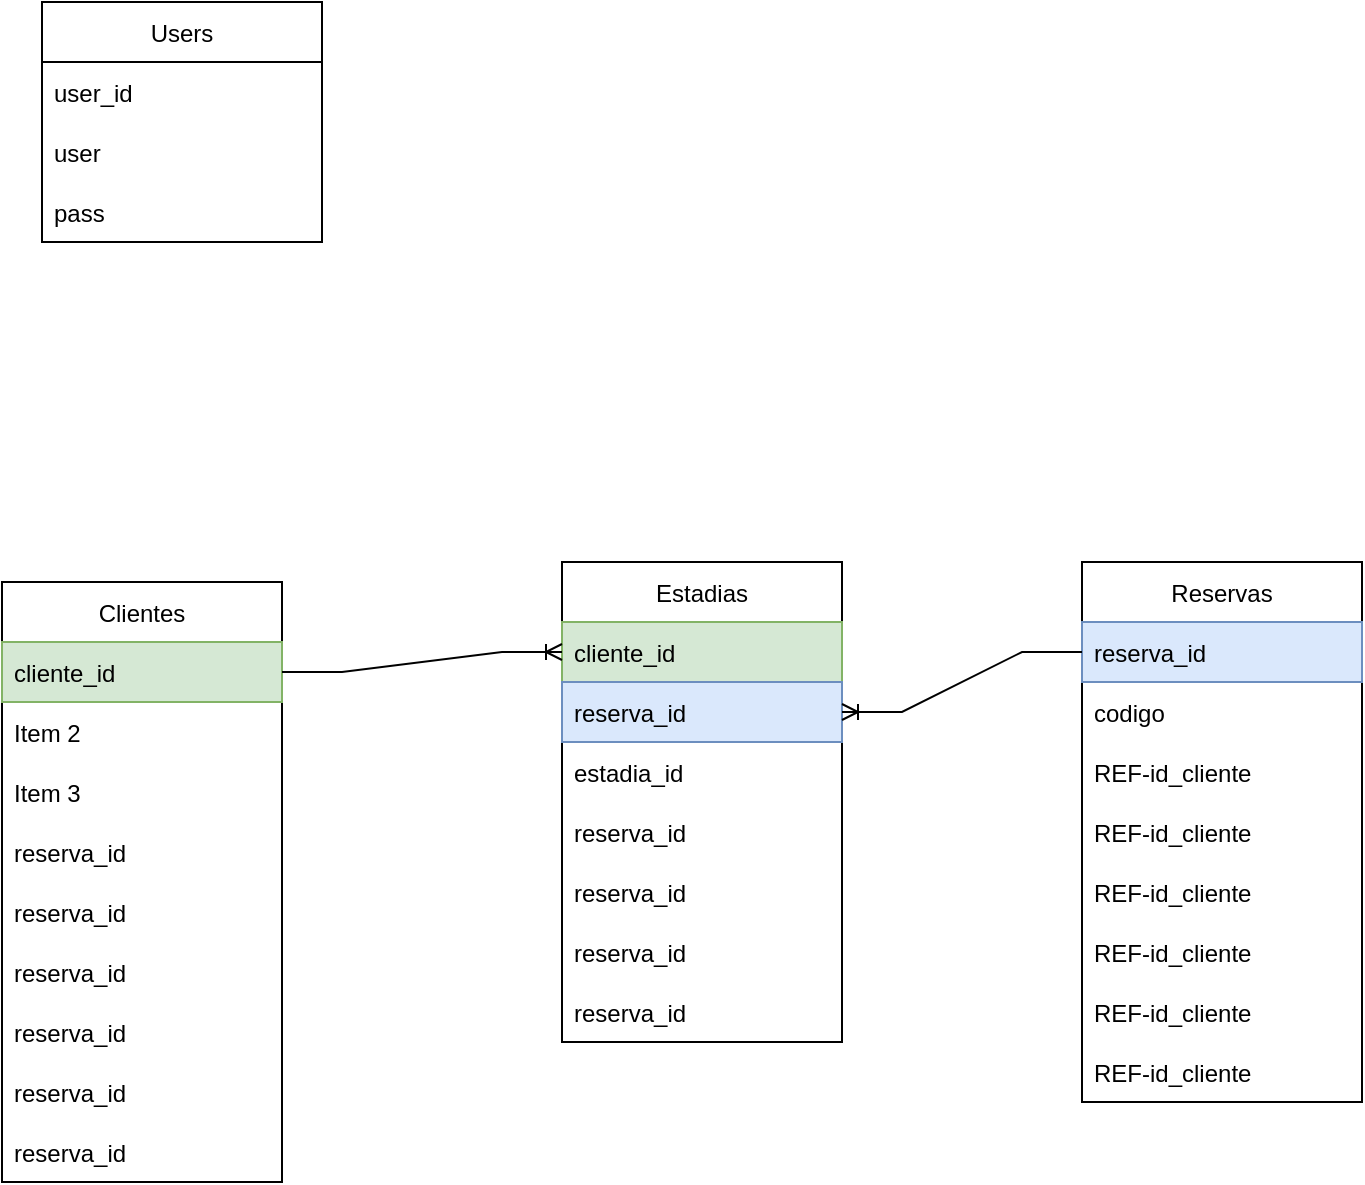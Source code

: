 <mxfile version="16.2.7" type="github">
  <diagram id="nLNuDhBcxOulg_1jgsw2" name="Page-1">
    <mxGraphModel dx="1447" dy="757" grid="1" gridSize="10" guides="1" tooltips="1" connect="1" arrows="1" fold="1" page="1" pageScale="1" pageWidth="827" pageHeight="1169" math="0" shadow="0">
      <root>
        <mxCell id="0" />
        <mxCell id="1" parent="0" />
        <mxCell id="UxwG2nhsopdXGxE57FWr-1" value="Users" style="swimlane;fontStyle=0;childLayout=stackLayout;horizontal=1;startSize=30;horizontalStack=0;resizeParent=1;resizeParentMax=0;resizeLast=0;collapsible=1;marginBottom=0;" vertex="1" parent="1">
          <mxGeometry x="60" y="60" width="140" height="120" as="geometry" />
        </mxCell>
        <mxCell id="UxwG2nhsopdXGxE57FWr-2" value="user_id" style="text;strokeColor=none;fillColor=none;align=left;verticalAlign=middle;spacingLeft=4;spacingRight=4;overflow=hidden;points=[[0,0.5],[1,0.5]];portConstraint=eastwest;rotatable=0;" vertex="1" parent="UxwG2nhsopdXGxE57FWr-1">
          <mxGeometry y="30" width="140" height="30" as="geometry" />
        </mxCell>
        <mxCell id="UxwG2nhsopdXGxE57FWr-3" value="user" style="text;strokeColor=none;fillColor=none;align=left;verticalAlign=middle;spacingLeft=4;spacingRight=4;overflow=hidden;points=[[0,0.5],[1,0.5]];portConstraint=eastwest;rotatable=0;" vertex="1" parent="UxwG2nhsopdXGxE57FWr-1">
          <mxGeometry y="60" width="140" height="30" as="geometry" />
        </mxCell>
        <mxCell id="UxwG2nhsopdXGxE57FWr-4" value="pass" style="text;strokeColor=none;fillColor=none;align=left;verticalAlign=middle;spacingLeft=4;spacingRight=4;overflow=hidden;points=[[0,0.5],[1,0.5]];portConstraint=eastwest;rotatable=0;" vertex="1" parent="UxwG2nhsopdXGxE57FWr-1">
          <mxGeometry y="90" width="140" height="30" as="geometry" />
        </mxCell>
        <mxCell id="UxwG2nhsopdXGxE57FWr-5" value="Reservas" style="swimlane;fontStyle=0;childLayout=stackLayout;horizontal=1;startSize=30;horizontalStack=0;resizeParent=1;resizeParentMax=0;resizeLast=0;collapsible=1;marginBottom=0;" vertex="1" parent="1">
          <mxGeometry x="580" y="340" width="140" height="270" as="geometry" />
        </mxCell>
        <mxCell id="UxwG2nhsopdXGxE57FWr-6" value="reserva_id" style="text;strokeColor=#6c8ebf;fillColor=#dae8fc;align=left;verticalAlign=middle;spacingLeft=4;spacingRight=4;overflow=hidden;points=[[0,0.5],[1,0.5]];portConstraint=eastwest;rotatable=0;" vertex="1" parent="UxwG2nhsopdXGxE57FWr-5">
          <mxGeometry y="30" width="140" height="30" as="geometry" />
        </mxCell>
        <mxCell id="UxwG2nhsopdXGxE57FWr-7" value="codigo" style="text;strokeColor=none;fillColor=none;align=left;verticalAlign=middle;spacingLeft=4;spacingRight=4;overflow=hidden;points=[[0,0.5],[1,0.5]];portConstraint=eastwest;rotatable=0;" vertex="1" parent="UxwG2nhsopdXGxE57FWr-5">
          <mxGeometry y="60" width="140" height="30" as="geometry" />
        </mxCell>
        <mxCell id="UxwG2nhsopdXGxE57FWr-22" value="REF-id_cliente" style="text;strokeColor=none;fillColor=none;align=left;verticalAlign=middle;spacingLeft=4;spacingRight=4;overflow=hidden;points=[[0,0.5],[1,0.5]];portConstraint=eastwest;rotatable=0;" vertex="1" parent="UxwG2nhsopdXGxE57FWr-5">
          <mxGeometry y="90" width="140" height="30" as="geometry" />
        </mxCell>
        <mxCell id="UxwG2nhsopdXGxE57FWr-8" value="REF-id_cliente" style="text;strokeColor=none;fillColor=none;align=left;verticalAlign=middle;spacingLeft=4;spacingRight=4;overflow=hidden;points=[[0,0.5],[1,0.5]];portConstraint=eastwest;rotatable=0;" vertex="1" parent="UxwG2nhsopdXGxE57FWr-5">
          <mxGeometry y="120" width="140" height="30" as="geometry" />
        </mxCell>
        <mxCell id="UxwG2nhsopdXGxE57FWr-34" value="REF-id_cliente" style="text;strokeColor=none;fillColor=none;align=left;verticalAlign=middle;spacingLeft=4;spacingRight=4;overflow=hidden;points=[[0,0.5],[1,0.5]];portConstraint=eastwest;rotatable=0;" vertex="1" parent="UxwG2nhsopdXGxE57FWr-5">
          <mxGeometry y="150" width="140" height="30" as="geometry" />
        </mxCell>
        <mxCell id="UxwG2nhsopdXGxE57FWr-35" value="REF-id_cliente" style="text;strokeColor=none;fillColor=none;align=left;verticalAlign=middle;spacingLeft=4;spacingRight=4;overflow=hidden;points=[[0,0.5],[1,0.5]];portConstraint=eastwest;rotatable=0;" vertex="1" parent="UxwG2nhsopdXGxE57FWr-5">
          <mxGeometry y="180" width="140" height="30" as="geometry" />
        </mxCell>
        <mxCell id="UxwG2nhsopdXGxE57FWr-36" value="REF-id_cliente" style="text;strokeColor=none;fillColor=none;align=left;verticalAlign=middle;spacingLeft=4;spacingRight=4;overflow=hidden;points=[[0,0.5],[1,0.5]];portConstraint=eastwest;rotatable=0;" vertex="1" parent="UxwG2nhsopdXGxE57FWr-5">
          <mxGeometry y="210" width="140" height="30" as="geometry" />
        </mxCell>
        <mxCell id="UxwG2nhsopdXGxE57FWr-37" value="REF-id_cliente" style="text;strokeColor=none;fillColor=none;align=left;verticalAlign=middle;spacingLeft=4;spacingRight=4;overflow=hidden;points=[[0,0.5],[1,0.5]];portConstraint=eastwest;rotatable=0;" vertex="1" parent="UxwG2nhsopdXGxE57FWr-5">
          <mxGeometry y="240" width="140" height="30" as="geometry" />
        </mxCell>
        <mxCell id="UxwG2nhsopdXGxE57FWr-9" value="Clientes" style="swimlane;fontStyle=0;childLayout=stackLayout;horizontal=1;startSize=30;horizontalStack=0;resizeParent=1;resizeParentMax=0;resizeLast=0;collapsible=1;marginBottom=0;" vertex="1" parent="1">
          <mxGeometry x="40" y="350" width="140" height="300" as="geometry" />
        </mxCell>
        <mxCell id="UxwG2nhsopdXGxE57FWr-10" value="cliente_id" style="text;strokeColor=#82b366;fillColor=#d5e8d4;align=left;verticalAlign=middle;spacingLeft=4;spacingRight=4;overflow=hidden;points=[[0,0.5],[1,0.5]];portConstraint=eastwest;rotatable=0;" vertex="1" parent="UxwG2nhsopdXGxE57FWr-9">
          <mxGeometry y="30" width="140" height="30" as="geometry" />
        </mxCell>
        <mxCell id="UxwG2nhsopdXGxE57FWr-11" value="Item 2" style="text;strokeColor=none;fillColor=none;align=left;verticalAlign=middle;spacingLeft=4;spacingRight=4;overflow=hidden;points=[[0,0.5],[1,0.5]];portConstraint=eastwest;rotatable=0;" vertex="1" parent="UxwG2nhsopdXGxE57FWr-9">
          <mxGeometry y="60" width="140" height="30" as="geometry" />
        </mxCell>
        <mxCell id="UxwG2nhsopdXGxE57FWr-12" value="Item 3" style="text;strokeColor=none;fillColor=none;align=left;verticalAlign=middle;spacingLeft=4;spacingRight=4;overflow=hidden;points=[[0,0.5],[1,0.5]];portConstraint=eastwest;rotatable=0;" vertex="1" parent="UxwG2nhsopdXGxE57FWr-9">
          <mxGeometry y="90" width="140" height="30" as="geometry" />
        </mxCell>
        <mxCell id="UxwG2nhsopdXGxE57FWr-23" value="reserva_id" style="text;strokeColor=none;fillColor=none;align=left;verticalAlign=middle;spacingLeft=4;spacingRight=4;overflow=hidden;points=[[0,0.5],[1,0.5]];portConstraint=eastwest;rotatable=0;" vertex="1" parent="UxwG2nhsopdXGxE57FWr-9">
          <mxGeometry y="120" width="140" height="30" as="geometry" />
        </mxCell>
        <mxCell id="UxwG2nhsopdXGxE57FWr-24" value="reserva_id" style="text;strokeColor=none;fillColor=none;align=left;verticalAlign=middle;spacingLeft=4;spacingRight=4;overflow=hidden;points=[[0,0.5],[1,0.5]];portConstraint=eastwest;rotatable=0;" vertex="1" parent="UxwG2nhsopdXGxE57FWr-9">
          <mxGeometry y="150" width="140" height="30" as="geometry" />
        </mxCell>
        <mxCell id="UxwG2nhsopdXGxE57FWr-26" value="reserva_id" style="text;strokeColor=none;fillColor=none;align=left;verticalAlign=middle;spacingLeft=4;spacingRight=4;overflow=hidden;points=[[0,0.5],[1,0.5]];portConstraint=eastwest;rotatable=0;" vertex="1" parent="UxwG2nhsopdXGxE57FWr-9">
          <mxGeometry y="180" width="140" height="30" as="geometry" />
        </mxCell>
        <mxCell id="UxwG2nhsopdXGxE57FWr-27" value="reserva_id" style="text;strokeColor=none;fillColor=none;align=left;verticalAlign=middle;spacingLeft=4;spacingRight=4;overflow=hidden;points=[[0,0.5],[1,0.5]];portConstraint=eastwest;rotatable=0;" vertex="1" parent="UxwG2nhsopdXGxE57FWr-9">
          <mxGeometry y="210" width="140" height="30" as="geometry" />
        </mxCell>
        <mxCell id="UxwG2nhsopdXGxE57FWr-28" value="reserva_id" style="text;strokeColor=none;fillColor=none;align=left;verticalAlign=middle;spacingLeft=4;spacingRight=4;overflow=hidden;points=[[0,0.5],[1,0.5]];portConstraint=eastwest;rotatable=0;" vertex="1" parent="UxwG2nhsopdXGxE57FWr-9">
          <mxGeometry y="240" width="140" height="30" as="geometry" />
        </mxCell>
        <mxCell id="UxwG2nhsopdXGxE57FWr-29" value="reserva_id" style="text;strokeColor=none;fillColor=none;align=left;verticalAlign=middle;spacingLeft=4;spacingRight=4;overflow=hidden;points=[[0,0.5],[1,0.5]];portConstraint=eastwest;rotatable=0;" vertex="1" parent="UxwG2nhsopdXGxE57FWr-9">
          <mxGeometry y="270" width="140" height="30" as="geometry" />
        </mxCell>
        <mxCell id="UxwG2nhsopdXGxE57FWr-13" value="Estadias" style="swimlane;fontStyle=0;childLayout=stackLayout;horizontal=1;startSize=30;horizontalStack=0;resizeParent=1;resizeParentMax=0;resizeLast=0;collapsible=1;marginBottom=0;" vertex="1" parent="1">
          <mxGeometry x="320" y="340" width="140" height="240" as="geometry" />
        </mxCell>
        <mxCell id="UxwG2nhsopdXGxE57FWr-14" value="cliente_id" style="text;strokeColor=#82b366;fillColor=#d5e8d4;align=left;verticalAlign=middle;spacingLeft=4;spacingRight=4;overflow=hidden;points=[[0,0.5],[1,0.5]];portConstraint=eastwest;rotatable=0;" vertex="1" parent="UxwG2nhsopdXGxE57FWr-13">
          <mxGeometry y="30" width="140" height="30" as="geometry" />
        </mxCell>
        <mxCell id="UxwG2nhsopdXGxE57FWr-15" value="reserva_id" style="text;strokeColor=#6c8ebf;fillColor=#dae8fc;align=left;verticalAlign=middle;spacingLeft=4;spacingRight=4;overflow=hidden;points=[[0,0.5],[1,0.5]];portConstraint=eastwest;rotatable=0;" vertex="1" parent="UxwG2nhsopdXGxE57FWr-13">
          <mxGeometry y="60" width="140" height="30" as="geometry" />
        </mxCell>
        <mxCell id="UxwG2nhsopdXGxE57FWr-25" value="estadia_id" style="text;strokeColor=none;fillColor=none;align=left;verticalAlign=middle;spacingLeft=4;spacingRight=4;overflow=hidden;points=[[0,0.5],[1,0.5]];portConstraint=eastwest;rotatable=0;" vertex="1" parent="UxwG2nhsopdXGxE57FWr-13">
          <mxGeometry y="90" width="140" height="30" as="geometry" />
        </mxCell>
        <mxCell id="UxwG2nhsopdXGxE57FWr-30" value="reserva_id" style="text;strokeColor=none;fillColor=none;align=left;verticalAlign=middle;spacingLeft=4;spacingRight=4;overflow=hidden;points=[[0,0.5],[1,0.5]];portConstraint=eastwest;rotatable=0;" vertex="1" parent="UxwG2nhsopdXGxE57FWr-13">
          <mxGeometry y="120" width="140" height="30" as="geometry" />
        </mxCell>
        <mxCell id="UxwG2nhsopdXGxE57FWr-31" value="reserva_id" style="text;strokeColor=none;fillColor=none;align=left;verticalAlign=middle;spacingLeft=4;spacingRight=4;overflow=hidden;points=[[0,0.5],[1,0.5]];portConstraint=eastwest;rotatable=0;" vertex="1" parent="UxwG2nhsopdXGxE57FWr-13">
          <mxGeometry y="150" width="140" height="30" as="geometry" />
        </mxCell>
        <mxCell id="UxwG2nhsopdXGxE57FWr-32" value="reserva_id" style="text;strokeColor=none;fillColor=none;align=left;verticalAlign=middle;spacingLeft=4;spacingRight=4;overflow=hidden;points=[[0,0.5],[1,0.5]];portConstraint=eastwest;rotatable=0;" vertex="1" parent="UxwG2nhsopdXGxE57FWr-13">
          <mxGeometry y="180" width="140" height="30" as="geometry" />
        </mxCell>
        <mxCell id="UxwG2nhsopdXGxE57FWr-33" value="reserva_id" style="text;strokeColor=none;fillColor=none;align=left;verticalAlign=middle;spacingLeft=4;spacingRight=4;overflow=hidden;points=[[0,0.5],[1,0.5]];portConstraint=eastwest;rotatable=0;" vertex="1" parent="UxwG2nhsopdXGxE57FWr-13">
          <mxGeometry y="210" width="140" height="30" as="geometry" />
        </mxCell>
        <mxCell id="UxwG2nhsopdXGxE57FWr-20" value="" style="edgeStyle=entityRelationEdgeStyle;fontSize=12;html=1;endArrow=ERoneToMany;rounded=0;" edge="1" parent="1" source="UxwG2nhsopdXGxE57FWr-6" target="UxwG2nhsopdXGxE57FWr-15">
          <mxGeometry width="100" height="100" relative="1" as="geometry">
            <mxPoint x="490" y="630" as="sourcePoint" />
            <mxPoint x="590" y="530" as="targetPoint" />
          </mxGeometry>
        </mxCell>
        <mxCell id="UxwG2nhsopdXGxE57FWr-21" value="" style="edgeStyle=entityRelationEdgeStyle;fontSize=12;html=1;endArrow=ERoneToMany;rounded=0;" edge="1" parent="1" source="UxwG2nhsopdXGxE57FWr-10" target="UxwG2nhsopdXGxE57FWr-14">
          <mxGeometry width="100" height="100" relative="1" as="geometry">
            <mxPoint x="280" y="600" as="sourcePoint" />
            <mxPoint x="330" y="480" as="targetPoint" />
          </mxGeometry>
        </mxCell>
      </root>
    </mxGraphModel>
  </diagram>
</mxfile>
